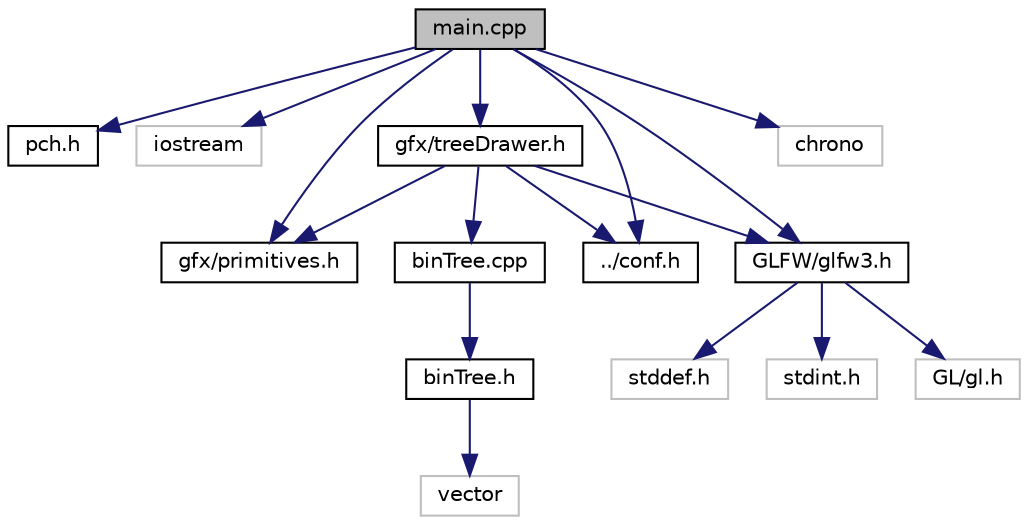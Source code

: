 digraph "main.cpp"
{
  edge [fontname="Helvetica",fontsize="10",labelfontname="Helvetica",labelfontsize="10"];
  node [fontname="Helvetica",fontsize="10",shape=record];
  Node0 [label="main.cpp",height=0.2,width=0.4,color="black", fillcolor="grey75", style="filled", fontcolor="black"];
  Node0 -> Node1 [color="midnightblue",fontsize="10",style="solid",fontname="Helvetica"];
  Node1 [label="pch.h",height=0.2,width=0.4,color="black", fillcolor="white", style="filled",URL="$pch_8h.html",tooltip="Autogenerated file. "];
  Node0 -> Node2 [color="midnightblue",fontsize="10",style="solid",fontname="Helvetica"];
  Node2 [label="iostream",height=0.2,width=0.4,color="grey75", fillcolor="white", style="filled"];
  Node0 -> Node3 [color="midnightblue",fontsize="10",style="solid",fontname="Helvetica"];
  Node3 [label="gfx/primitives.h",height=0.2,width=0.4,color="black", fillcolor="white", style="filled",URL="$primitives_8h.html"];
  Node0 -> Node4 [color="midnightblue",fontsize="10",style="solid",fontname="Helvetica"];
  Node4 [label="gfx/treeDrawer.h",height=0.2,width=0.4,color="black", fillcolor="white", style="filled",URL="$treeDrawer_8h.html"];
  Node4 -> Node5 [color="midnightblue",fontsize="10",style="solid",fontname="Helvetica"];
  Node5 [label="binTree.cpp",height=0.2,width=0.4,color="black", fillcolor="white", style="filled",URL="$binTree_8cpp.html"];
  Node5 -> Node6 [color="midnightblue",fontsize="10",style="solid",fontname="Helvetica"];
  Node6 [label="binTree.h",height=0.2,width=0.4,color="black", fillcolor="white", style="filled",URL="$binTree_8h.html",tooltip="Declares the binary tree class. "];
  Node6 -> Node7 [color="midnightblue",fontsize="10",style="solid",fontname="Helvetica"];
  Node7 [label="vector",height=0.2,width=0.4,color="grey75", fillcolor="white", style="filled"];
  Node4 -> Node3 [color="midnightblue",fontsize="10",style="solid",fontname="Helvetica"];
  Node4 -> Node8 [color="midnightblue",fontsize="10",style="solid",fontname="Helvetica"];
  Node8 [label="../conf.h",height=0.2,width=0.4,color="black", fillcolor="white", style="filled",URL="$conf_8h.html",tooltip="Defines common constants and configurations. "];
  Node4 -> Node9 [color="midnightblue",fontsize="10",style="solid",fontname="Helvetica"];
  Node9 [label="GLFW/glfw3.h",height=0.2,width=0.4,color="black", fillcolor="white", style="filled",URL="$glfw3_8h.html",tooltip="The header of the GLFW 3 API. "];
  Node9 -> Node10 [color="midnightblue",fontsize="10",style="solid",fontname="Helvetica"];
  Node10 [label="stddef.h",height=0.2,width=0.4,color="grey75", fillcolor="white", style="filled"];
  Node9 -> Node11 [color="midnightblue",fontsize="10",style="solid",fontname="Helvetica"];
  Node11 [label="stdint.h",height=0.2,width=0.4,color="grey75", fillcolor="white", style="filled"];
  Node9 -> Node12 [color="midnightblue",fontsize="10",style="solid",fontname="Helvetica"];
  Node12 [label="GL/gl.h",height=0.2,width=0.4,color="grey75", fillcolor="white", style="filled"];
  Node0 -> Node9 [color="midnightblue",fontsize="10",style="solid",fontname="Helvetica"];
  Node0 -> Node8 [color="midnightblue",fontsize="10",style="solid",fontname="Helvetica"];
  Node0 -> Node13 [color="midnightblue",fontsize="10",style="solid",fontname="Helvetica"];
  Node13 [label="chrono",height=0.2,width=0.4,color="grey75", fillcolor="white", style="filled"];
}
